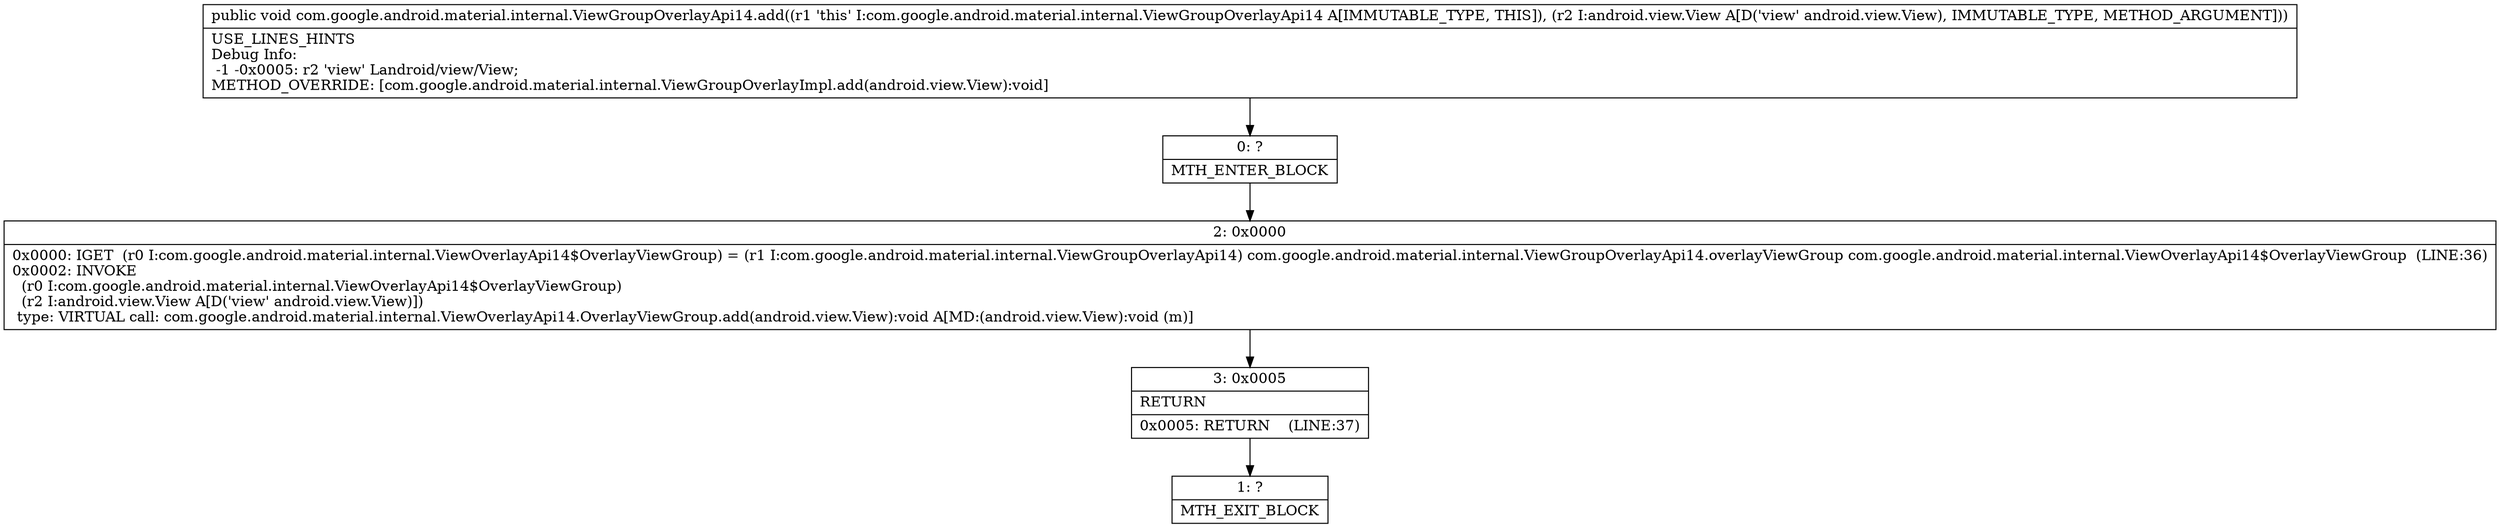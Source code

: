 digraph "CFG forcom.google.android.material.internal.ViewGroupOverlayApi14.add(Landroid\/view\/View;)V" {
Node_0 [shape=record,label="{0\:\ ?|MTH_ENTER_BLOCK\l}"];
Node_2 [shape=record,label="{2\:\ 0x0000|0x0000: IGET  (r0 I:com.google.android.material.internal.ViewOverlayApi14$OverlayViewGroup) = (r1 I:com.google.android.material.internal.ViewGroupOverlayApi14) com.google.android.material.internal.ViewGroupOverlayApi14.overlayViewGroup com.google.android.material.internal.ViewOverlayApi14$OverlayViewGroup  (LINE:36)\l0x0002: INVOKE  \l  (r0 I:com.google.android.material.internal.ViewOverlayApi14$OverlayViewGroup)\l  (r2 I:android.view.View A[D('view' android.view.View)])\l type: VIRTUAL call: com.google.android.material.internal.ViewOverlayApi14.OverlayViewGroup.add(android.view.View):void A[MD:(android.view.View):void (m)]\l}"];
Node_3 [shape=record,label="{3\:\ 0x0005|RETURN\l|0x0005: RETURN    (LINE:37)\l}"];
Node_1 [shape=record,label="{1\:\ ?|MTH_EXIT_BLOCK\l}"];
MethodNode[shape=record,label="{public void com.google.android.material.internal.ViewGroupOverlayApi14.add((r1 'this' I:com.google.android.material.internal.ViewGroupOverlayApi14 A[IMMUTABLE_TYPE, THIS]), (r2 I:android.view.View A[D('view' android.view.View), IMMUTABLE_TYPE, METHOD_ARGUMENT]))  | USE_LINES_HINTS\lDebug Info:\l  \-1 \-0x0005: r2 'view' Landroid\/view\/View;\lMETHOD_OVERRIDE: [com.google.android.material.internal.ViewGroupOverlayImpl.add(android.view.View):void]\l}"];
MethodNode -> Node_0;Node_0 -> Node_2;
Node_2 -> Node_3;
Node_3 -> Node_1;
}

